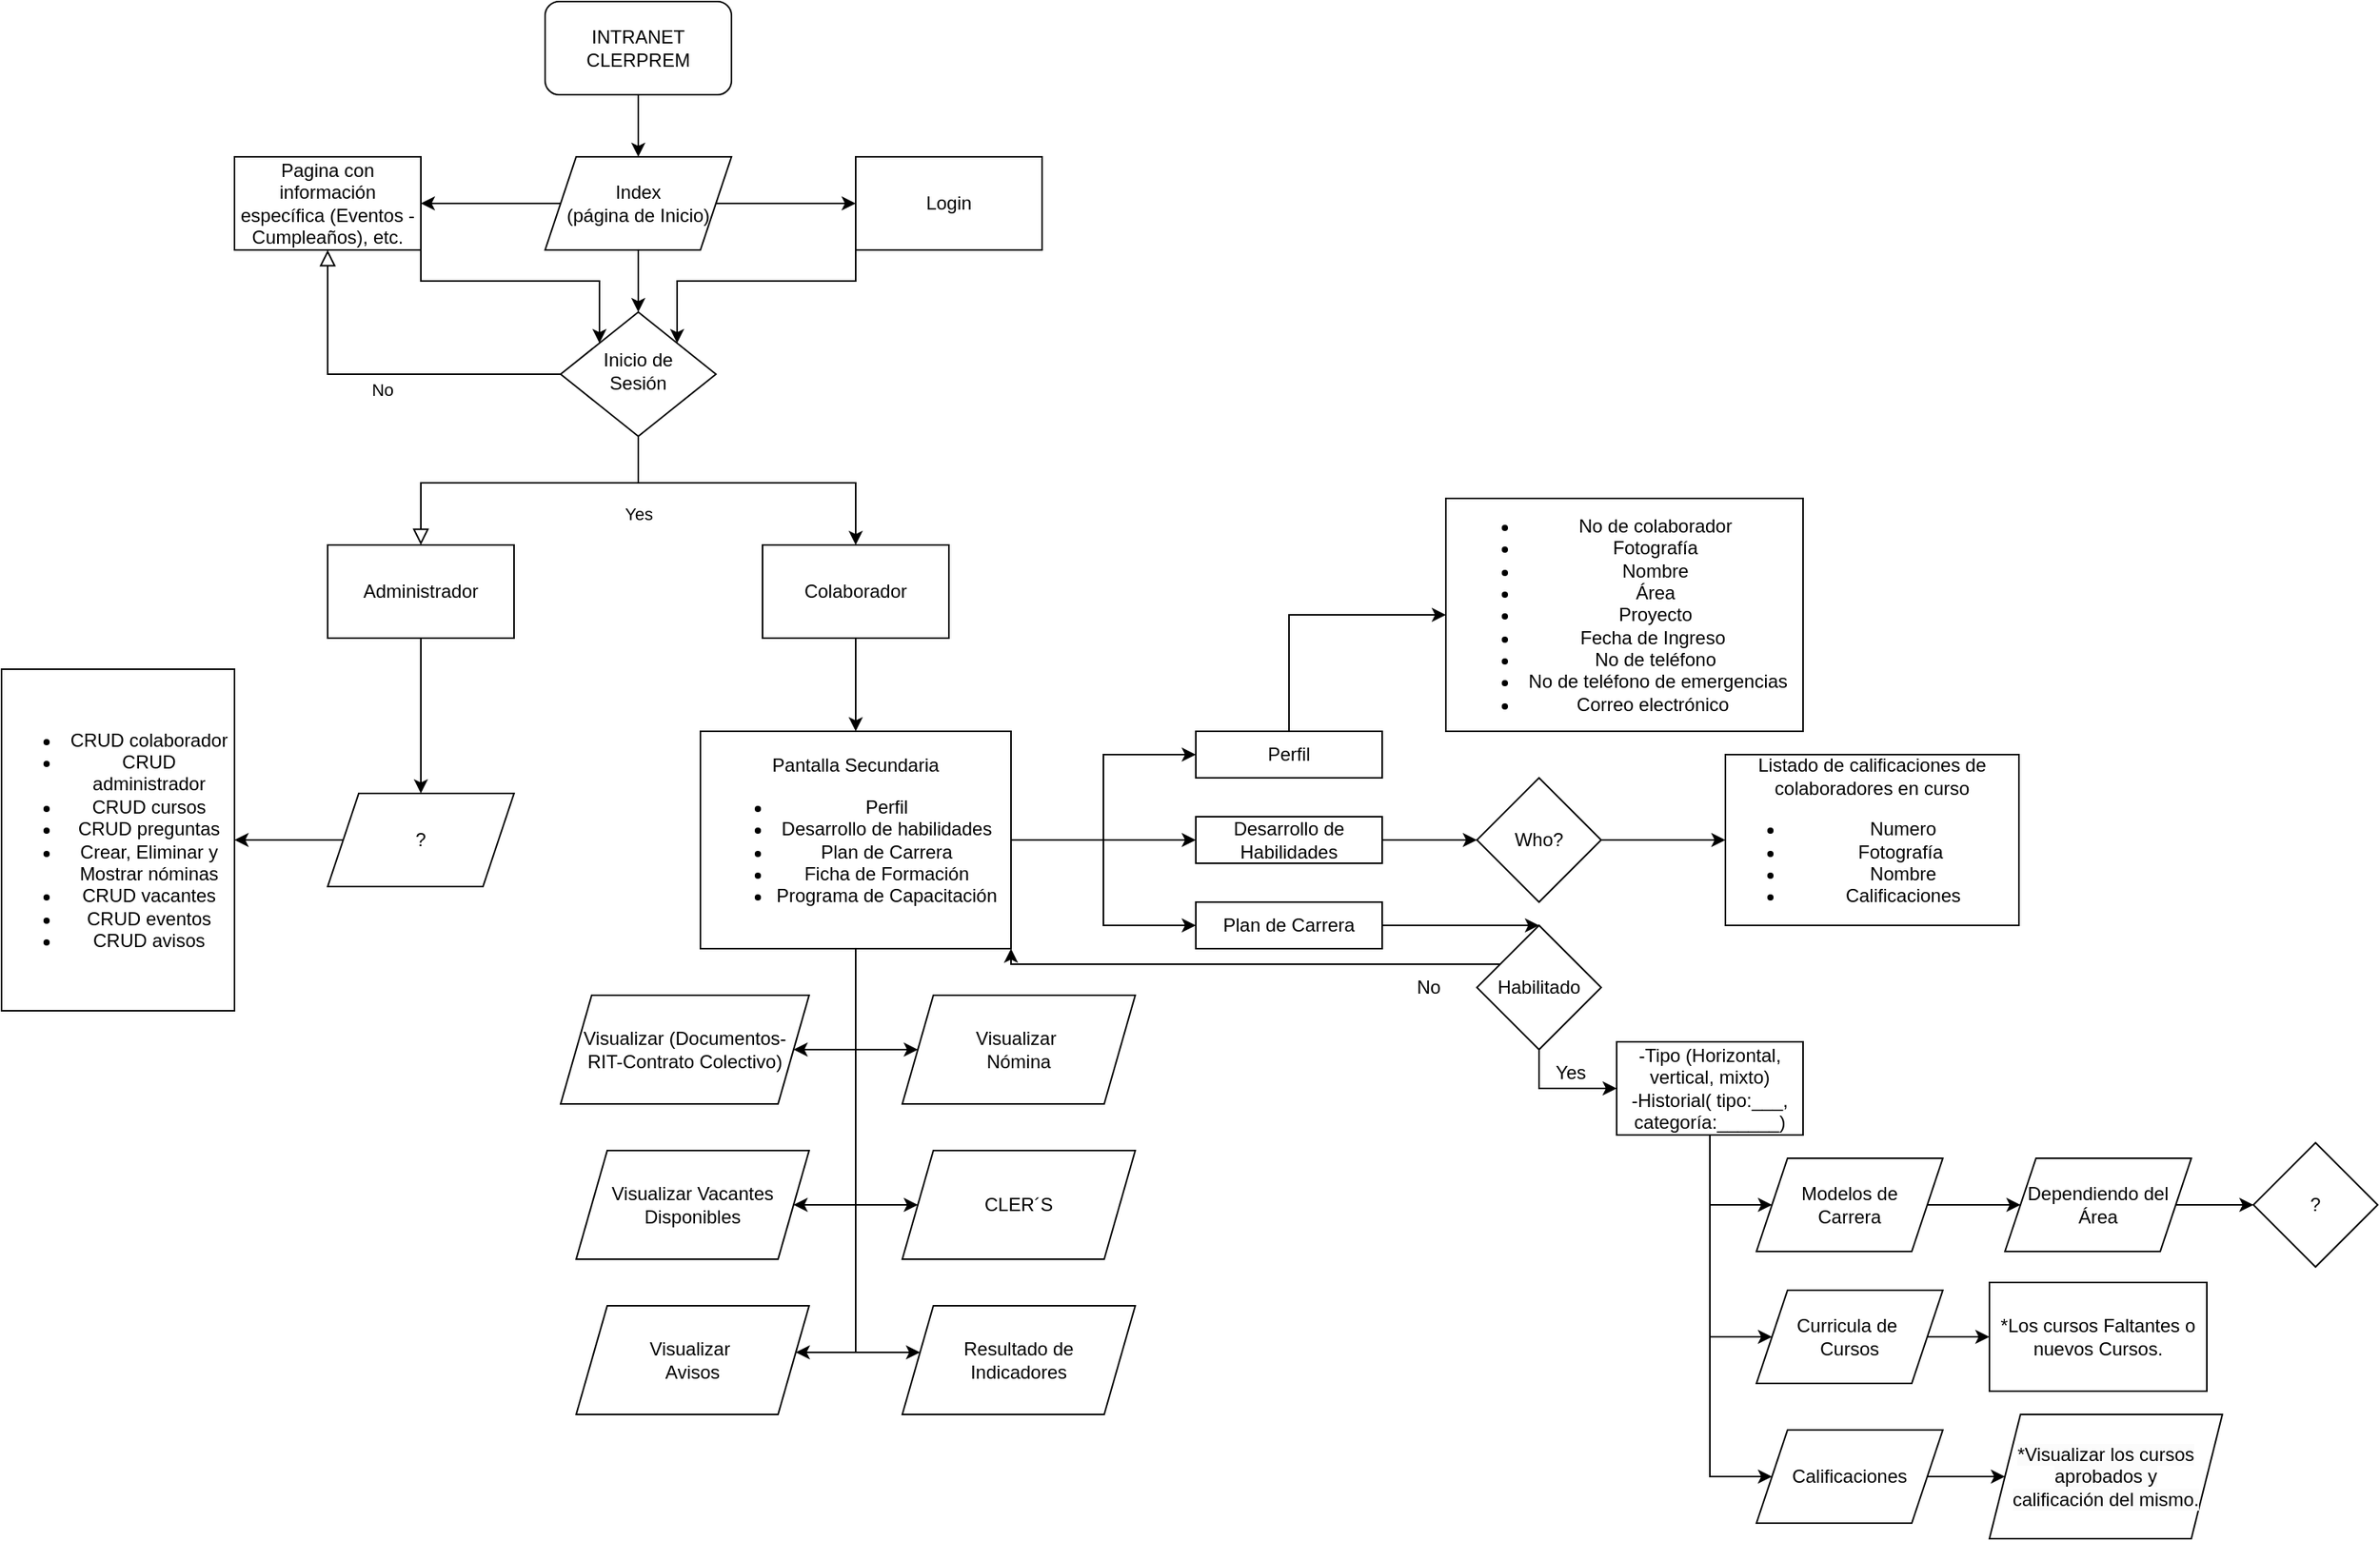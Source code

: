 <mxfile version="20.8.3" type="device"><diagram id="C5RBs43oDa-KdzZeNtuy" name="Page-1"><mxGraphModel dx="671" dy="418" grid="1" gridSize="10" guides="1" tooltips="1" connect="1" arrows="1" fold="1" page="1" pageScale="1" pageWidth="827" pageHeight="1169" math="0" shadow="0"><root><mxCell id="WIyWlLk6GJQsqaUBKTNV-0"/><mxCell id="WIyWlLk6GJQsqaUBKTNV-1" parent="WIyWlLk6GJQsqaUBKTNV-0"/><mxCell id="WIyWlLk6GJQsqaUBKTNV-4" value="Yes" style="rounded=0;html=1;jettySize=auto;orthogonalLoop=1;fontSize=11;endArrow=block;endFill=0;endSize=8;strokeWidth=1;shadow=0;labelBackgroundColor=none;edgeStyle=orthogonalEdgeStyle;entryX=0.5;entryY=0;entryDx=0;entryDy=0;" parent="WIyWlLk6GJQsqaUBKTNV-1" source="WIyWlLk6GJQsqaUBKTNV-6" target="8hSUiKrAHw4D4i0_Oq_y-15" edge="1"><mxGeometry x="-0.714" y="20" relative="1" as="geometry"><mxPoint as="offset"/><mxPoint x="440" y="340" as="targetPoint"/><Array as="points"><mxPoint x="440" y="320"/><mxPoint x="300" y="320"/></Array></mxGeometry></mxCell><mxCell id="WIyWlLk6GJQsqaUBKTNV-5" value="No" style="edgeStyle=orthogonalEdgeStyle;rounded=0;html=1;jettySize=auto;orthogonalLoop=1;fontSize=11;endArrow=block;endFill=0;endSize=8;strokeWidth=1;shadow=0;labelBackgroundColor=none;entryX=0.5;entryY=1;entryDx=0;entryDy=0;" parent="WIyWlLk6GJQsqaUBKTNV-1" source="WIyWlLk6GJQsqaUBKTNV-6" target="8hSUiKrAHw4D4i0_Oq_y-2" edge="1"><mxGeometry y="10" relative="1" as="geometry"><mxPoint as="offset"/><mxPoint x="30" y="350" as="targetPoint"/></mxGeometry></mxCell><mxCell id="8hSUiKrAHw4D4i0_Oq_y-17" style="edgeStyle=orthogonalEdgeStyle;rounded=0;orthogonalLoop=1;jettySize=auto;html=1;exitX=0.5;exitY=1;exitDx=0;exitDy=0;entryX=0.5;entryY=0;entryDx=0;entryDy=0;" parent="WIyWlLk6GJQsqaUBKTNV-1" source="WIyWlLk6GJQsqaUBKTNV-6" target="8hSUiKrAHw4D4i0_Oq_y-16" edge="1"><mxGeometry relative="1" as="geometry"><Array as="points"><mxPoint x="440" y="320"/><mxPoint x="580" y="320"/></Array></mxGeometry></mxCell><mxCell id="WIyWlLk6GJQsqaUBKTNV-6" value="Inicio de &lt;br&gt;Sesión" style="rhombus;whiteSpace=wrap;html=1;shadow=0;fontFamily=Helvetica;fontSize=12;align=center;strokeWidth=1;spacing=6;spacingTop=-4;" parent="WIyWlLk6GJQsqaUBKTNV-1" vertex="1"><mxGeometry x="390" y="210" width="100" height="80" as="geometry"/></mxCell><mxCell id="8hSUiKrAHw4D4i0_Oq_y-6" value="" style="edgeStyle=orthogonalEdgeStyle;rounded=0;orthogonalLoop=1;jettySize=auto;html=1;" parent="WIyWlLk6GJQsqaUBKTNV-1" source="8hSUiKrAHw4D4i0_Oq_y-0" target="8hSUiKrAHw4D4i0_Oq_y-1" edge="1"><mxGeometry relative="1" as="geometry"/></mxCell><mxCell id="8hSUiKrAHw4D4i0_Oq_y-0" value="INTRANET CLERPREM" style="rounded=1;whiteSpace=wrap;html=1;" parent="WIyWlLk6GJQsqaUBKTNV-1" vertex="1"><mxGeometry x="380" y="10" width="120" height="60" as="geometry"/></mxCell><mxCell id="8hSUiKrAHw4D4i0_Oq_y-3" value="" style="edgeStyle=orthogonalEdgeStyle;rounded=0;orthogonalLoop=1;jettySize=auto;html=1;" parent="WIyWlLk6GJQsqaUBKTNV-1" source="8hSUiKrAHw4D4i0_Oq_y-1" target="8hSUiKrAHw4D4i0_Oq_y-2" edge="1"><mxGeometry relative="1" as="geometry"/></mxCell><mxCell id="8hSUiKrAHw4D4i0_Oq_y-5" value="" style="edgeStyle=orthogonalEdgeStyle;rounded=0;orthogonalLoop=1;jettySize=auto;html=1;" parent="WIyWlLk6GJQsqaUBKTNV-1" source="8hSUiKrAHw4D4i0_Oq_y-1" target="8hSUiKrAHw4D4i0_Oq_y-4" edge="1"><mxGeometry relative="1" as="geometry"/></mxCell><mxCell id="8hSUiKrAHw4D4i0_Oq_y-7" value="" style="edgeStyle=orthogonalEdgeStyle;rounded=0;orthogonalLoop=1;jettySize=auto;html=1;" parent="WIyWlLk6GJQsqaUBKTNV-1" source="8hSUiKrAHw4D4i0_Oq_y-1" target="WIyWlLk6GJQsqaUBKTNV-6" edge="1"><mxGeometry relative="1" as="geometry"/></mxCell><mxCell id="8hSUiKrAHw4D4i0_Oq_y-1" value="Index&lt;br&gt;(página de Inicio)" style="shape=parallelogram;perimeter=parallelogramPerimeter;whiteSpace=wrap;html=1;fixedSize=1;" parent="WIyWlLk6GJQsqaUBKTNV-1" vertex="1"><mxGeometry x="380" y="110" width="120" height="60" as="geometry"/></mxCell><mxCell id="8hSUiKrAHw4D4i0_Oq_y-8" style="edgeStyle=orthogonalEdgeStyle;rounded=0;orthogonalLoop=1;jettySize=auto;html=1;exitX=1;exitY=1;exitDx=0;exitDy=0;entryX=0;entryY=0;entryDx=0;entryDy=0;" parent="WIyWlLk6GJQsqaUBKTNV-1" source="8hSUiKrAHw4D4i0_Oq_y-2" target="WIyWlLk6GJQsqaUBKTNV-6" edge="1"><mxGeometry relative="1" as="geometry"/></mxCell><mxCell id="8hSUiKrAHw4D4i0_Oq_y-2" value="Pagina con información específica (Eventos - Cumpleaños), etc." style="rounded=0;whiteSpace=wrap;html=1;" parent="WIyWlLk6GJQsqaUBKTNV-1" vertex="1"><mxGeometry x="180" y="110" width="120" height="60" as="geometry"/></mxCell><mxCell id="8hSUiKrAHw4D4i0_Oq_y-9" style="edgeStyle=orthogonalEdgeStyle;rounded=0;orthogonalLoop=1;jettySize=auto;html=1;exitX=0;exitY=1;exitDx=0;exitDy=0;entryX=1;entryY=0;entryDx=0;entryDy=0;" parent="WIyWlLk6GJQsqaUBKTNV-1" source="8hSUiKrAHw4D4i0_Oq_y-4" target="WIyWlLk6GJQsqaUBKTNV-6" edge="1"><mxGeometry relative="1" as="geometry"/></mxCell><mxCell id="8hSUiKrAHw4D4i0_Oq_y-4" value="Login" style="rounded=0;whiteSpace=wrap;html=1;" parent="WIyWlLk6GJQsqaUBKTNV-1" vertex="1"><mxGeometry x="580" y="110" width="120" height="60" as="geometry"/></mxCell><mxCell id="8hSUiKrAHw4D4i0_Oq_y-12" value="Visualizar (Documentos-&lt;br&gt;RIT-Contrato Colectivo)" style="shape=parallelogram;perimeter=parallelogramPerimeter;whiteSpace=wrap;html=1;fixedSize=1;" parent="WIyWlLk6GJQsqaUBKTNV-1" vertex="1"><mxGeometry x="390" y="650" width="160" height="70" as="geometry"/></mxCell><mxCell id="8hSUiKrAHw4D4i0_Oq_y-13" value="Visualizar Vacantes&lt;br&gt;Disponibles" style="shape=parallelogram;perimeter=parallelogramPerimeter;whiteSpace=wrap;html=1;fixedSize=1;" parent="WIyWlLk6GJQsqaUBKTNV-1" vertex="1"><mxGeometry x="400" y="750" width="150" height="70" as="geometry"/></mxCell><mxCell id="8hSUiKrAHw4D4i0_Oq_y-23" style="edgeStyle=orthogonalEdgeStyle;rounded=0;orthogonalLoop=1;jettySize=auto;html=1;exitX=0.5;exitY=1;exitDx=0;exitDy=0;entryX=1;entryY=0.5;entryDx=0;entryDy=0;" parent="WIyWlLk6GJQsqaUBKTNV-1" source="8hSUiKrAHw4D4i0_Oq_y-14" target="8hSUiKrAHw4D4i0_Oq_y-12" edge="1"><mxGeometry relative="1" as="geometry"><Array as="points"><mxPoint x="580" y="685"/></Array></mxGeometry></mxCell><mxCell id="8hSUiKrAHw4D4i0_Oq_y-24" style="edgeStyle=orthogonalEdgeStyle;rounded=0;orthogonalLoop=1;jettySize=auto;html=1;exitX=0.5;exitY=1;exitDx=0;exitDy=0;entryX=0;entryY=0.5;entryDx=0;entryDy=0;" parent="WIyWlLk6GJQsqaUBKTNV-1" source="8hSUiKrAHw4D4i0_Oq_y-14" target="8hSUiKrAHw4D4i0_Oq_y-20" edge="1"><mxGeometry relative="1" as="geometry"><Array as="points"><mxPoint x="580" y="685"/></Array></mxGeometry></mxCell><mxCell id="8hSUiKrAHw4D4i0_Oq_y-27" style="edgeStyle=orthogonalEdgeStyle;rounded=0;orthogonalLoop=1;jettySize=auto;html=1;exitX=0.5;exitY=1;exitDx=0;exitDy=0;entryX=1;entryY=0.5;entryDx=0;entryDy=0;" parent="WIyWlLk6GJQsqaUBKTNV-1" source="8hSUiKrAHw4D4i0_Oq_y-14" target="8hSUiKrAHw4D4i0_Oq_y-13" edge="1"><mxGeometry relative="1" as="geometry"><Array as="points"><mxPoint x="580" y="785"/></Array></mxGeometry></mxCell><mxCell id="8hSUiKrAHw4D4i0_Oq_y-28" style="edgeStyle=orthogonalEdgeStyle;rounded=0;orthogonalLoop=1;jettySize=auto;html=1;exitX=0.5;exitY=1;exitDx=0;exitDy=0;entryX=0;entryY=0.5;entryDx=0;entryDy=0;" parent="WIyWlLk6GJQsqaUBKTNV-1" source="8hSUiKrAHw4D4i0_Oq_y-14" target="8hSUiKrAHw4D4i0_Oq_y-25" edge="1"><mxGeometry relative="1" as="geometry"><Array as="points"><mxPoint x="580" y="785"/></Array></mxGeometry></mxCell><mxCell id="8hSUiKrAHw4D4i0_Oq_y-30" style="edgeStyle=orthogonalEdgeStyle;rounded=0;orthogonalLoop=1;jettySize=auto;html=1;exitX=0.5;exitY=1;exitDx=0;exitDy=0;" parent="WIyWlLk6GJQsqaUBKTNV-1" source="8hSUiKrAHw4D4i0_Oq_y-14" target="8hSUiKrAHw4D4i0_Oq_y-19" edge="1"><mxGeometry relative="1" as="geometry"><Array as="points"><mxPoint x="580" y="880"/></Array></mxGeometry></mxCell><mxCell id="8hSUiKrAHw4D4i0_Oq_y-31" style="edgeStyle=orthogonalEdgeStyle;rounded=0;orthogonalLoop=1;jettySize=auto;html=1;exitX=0.5;exitY=1;exitDx=0;exitDy=0;" parent="WIyWlLk6GJQsqaUBKTNV-1" source="8hSUiKrAHw4D4i0_Oq_y-14" target="8hSUiKrAHw4D4i0_Oq_y-26" edge="1"><mxGeometry relative="1" as="geometry"><Array as="points"><mxPoint x="580" y="880"/></Array></mxGeometry></mxCell><mxCell id="8hSUiKrAHw4D4i0_Oq_y-37" style="edgeStyle=orthogonalEdgeStyle;rounded=0;orthogonalLoop=1;jettySize=auto;html=1;exitX=1;exitY=0.5;exitDx=0;exitDy=0;entryX=0;entryY=0.5;entryDx=0;entryDy=0;" parent="WIyWlLk6GJQsqaUBKTNV-1" source="8hSUiKrAHw4D4i0_Oq_y-14" target="8hSUiKrAHw4D4i0_Oq_y-33" edge="1"><mxGeometry relative="1" as="geometry"/></mxCell><mxCell id="8hSUiKrAHw4D4i0_Oq_y-38" style="edgeStyle=orthogonalEdgeStyle;rounded=0;orthogonalLoop=1;jettySize=auto;html=1;exitX=1;exitY=0.5;exitDx=0;exitDy=0;" parent="WIyWlLk6GJQsqaUBKTNV-1" source="8hSUiKrAHw4D4i0_Oq_y-14" target="8hSUiKrAHw4D4i0_Oq_y-36" edge="1"><mxGeometry relative="1" as="geometry"/></mxCell><mxCell id="8hSUiKrAHw4D4i0_Oq_y-39" style="edgeStyle=orthogonalEdgeStyle;rounded=0;orthogonalLoop=1;jettySize=auto;html=1;exitX=1;exitY=0.5;exitDx=0;exitDy=0;" parent="WIyWlLk6GJQsqaUBKTNV-1" source="8hSUiKrAHw4D4i0_Oq_y-14" target="8hSUiKrAHw4D4i0_Oq_y-35" edge="1"><mxGeometry relative="1" as="geometry"/></mxCell><mxCell id="8hSUiKrAHw4D4i0_Oq_y-14" value="Pantalla Secundaria&lt;br&gt;&lt;ul&gt;&lt;li&gt;Perfil&lt;/li&gt;&lt;li&gt;Desarrollo de habilidades&lt;/li&gt;&lt;li&gt;Plan de Carrera&lt;/li&gt;&lt;li style=&quot;border-color: var(--border-color);&quot;&gt;Ficha de Formación&lt;/li&gt;&lt;li&gt;Programa de Capacitación&lt;/li&gt;&lt;/ul&gt;" style="rounded=0;whiteSpace=wrap;html=1;" parent="WIyWlLk6GJQsqaUBKTNV-1" vertex="1"><mxGeometry x="480" y="480" width="200" height="140" as="geometry"/></mxCell><mxCell id="ofZO0riGIKCglz-cl6_b-31" value="" style="edgeStyle=orthogonalEdgeStyle;rounded=0;orthogonalLoop=1;jettySize=auto;html=1;" edge="1" parent="WIyWlLk6GJQsqaUBKTNV-1" source="8hSUiKrAHw4D4i0_Oq_y-15" target="ofZO0riGIKCglz-cl6_b-30"><mxGeometry relative="1" as="geometry"/></mxCell><mxCell id="8hSUiKrAHw4D4i0_Oq_y-15" value="Administrador" style="rounded=0;whiteSpace=wrap;html=1;" parent="WIyWlLk6GJQsqaUBKTNV-1" vertex="1"><mxGeometry x="240" y="360" width="120" height="60" as="geometry"/></mxCell><mxCell id="8hSUiKrAHw4D4i0_Oq_y-18" value="" style="edgeStyle=orthogonalEdgeStyle;rounded=0;orthogonalLoop=1;jettySize=auto;html=1;" parent="WIyWlLk6GJQsqaUBKTNV-1" source="8hSUiKrAHw4D4i0_Oq_y-16" target="8hSUiKrAHw4D4i0_Oq_y-14" edge="1"><mxGeometry relative="1" as="geometry"/></mxCell><mxCell id="8hSUiKrAHw4D4i0_Oq_y-16" value="Colaborador" style="rounded=0;whiteSpace=wrap;html=1;" parent="WIyWlLk6GJQsqaUBKTNV-1" vertex="1"><mxGeometry x="520" y="360" width="120" height="60" as="geometry"/></mxCell><mxCell id="8hSUiKrAHw4D4i0_Oq_y-19" value="Visualizar&amp;nbsp;&lt;br&gt;Avisos" style="shape=parallelogram;perimeter=parallelogramPerimeter;whiteSpace=wrap;html=1;fixedSize=1;" parent="WIyWlLk6GJQsqaUBKTNV-1" vertex="1"><mxGeometry x="400" y="850" width="150" height="70" as="geometry"/></mxCell><mxCell id="8hSUiKrAHw4D4i0_Oq_y-20" value="Visualizar&amp;nbsp;&lt;br&gt;Nómina" style="shape=parallelogram;perimeter=parallelogramPerimeter;whiteSpace=wrap;html=1;fixedSize=1;" parent="WIyWlLk6GJQsqaUBKTNV-1" vertex="1"><mxGeometry x="610" y="650" width="150" height="70" as="geometry"/></mxCell><mxCell id="8hSUiKrAHw4D4i0_Oq_y-25" value="CLER´S" style="shape=parallelogram;perimeter=parallelogramPerimeter;whiteSpace=wrap;html=1;fixedSize=1;" parent="WIyWlLk6GJQsqaUBKTNV-1" vertex="1"><mxGeometry x="610" y="750" width="150" height="70" as="geometry"/></mxCell><mxCell id="8hSUiKrAHw4D4i0_Oq_y-26" value="Resultado de &lt;br&gt;Indicadores" style="shape=parallelogram;perimeter=parallelogramPerimeter;whiteSpace=wrap;html=1;fixedSize=1;" parent="WIyWlLk6GJQsqaUBKTNV-1" vertex="1"><mxGeometry x="610" y="850" width="150" height="70" as="geometry"/></mxCell><mxCell id="8hSUiKrAHw4D4i0_Oq_y-41" style="edgeStyle=orthogonalEdgeStyle;rounded=0;orthogonalLoop=1;jettySize=auto;html=1;exitX=0.5;exitY=0;exitDx=0;exitDy=0;entryX=0;entryY=0.5;entryDx=0;entryDy=0;" parent="WIyWlLk6GJQsqaUBKTNV-1" source="8hSUiKrAHw4D4i0_Oq_y-33" target="8hSUiKrAHw4D4i0_Oq_y-40" edge="1"><mxGeometry relative="1" as="geometry"/></mxCell><mxCell id="8hSUiKrAHw4D4i0_Oq_y-33" value="Perfil" style="rounded=0;whiteSpace=wrap;html=1;" parent="WIyWlLk6GJQsqaUBKTNV-1" vertex="1"><mxGeometry x="799" y="480" width="120" height="30" as="geometry"/></mxCell><mxCell id="ofZO0riGIKCglz-cl6_b-5" style="edgeStyle=orthogonalEdgeStyle;rounded=0;orthogonalLoop=1;jettySize=auto;html=1;entryX=0.5;entryY=0;entryDx=0;entryDy=0;" edge="1" parent="WIyWlLk6GJQsqaUBKTNV-1" source="8hSUiKrAHw4D4i0_Oq_y-35" target="ofZO0riGIKCglz-cl6_b-4"><mxGeometry relative="1" as="geometry"><Array as="points"><mxPoint x="970" y="605"/><mxPoint x="970" y="605"/></Array></mxGeometry></mxCell><mxCell id="8hSUiKrAHw4D4i0_Oq_y-35" value="Plan de Carrera" style="rounded=0;whiteSpace=wrap;html=1;" parent="WIyWlLk6GJQsqaUBKTNV-1" vertex="1"><mxGeometry x="799" y="590" width="120" height="30" as="geometry"/></mxCell><mxCell id="ofZO0riGIKCglz-cl6_b-1" value="" style="edgeStyle=orthogonalEdgeStyle;rounded=0;orthogonalLoop=1;jettySize=auto;html=1;" edge="1" parent="WIyWlLk6GJQsqaUBKTNV-1" source="8hSUiKrAHw4D4i0_Oq_y-36" target="ofZO0riGIKCglz-cl6_b-0"><mxGeometry relative="1" as="geometry"/></mxCell><mxCell id="8hSUiKrAHw4D4i0_Oq_y-36" value="Desarrollo de Habilidades" style="rounded=0;whiteSpace=wrap;html=1;" parent="WIyWlLk6GJQsqaUBKTNV-1" vertex="1"><mxGeometry x="799" y="535" width="120" height="30" as="geometry"/></mxCell><mxCell id="8hSUiKrAHw4D4i0_Oq_y-40" value="&lt;ul&gt;&lt;li&gt;No de colaborador&lt;/li&gt;&lt;li&gt;Fotografía&lt;/li&gt;&lt;li&gt;Nombre&lt;/li&gt;&lt;li&gt;Área&lt;/li&gt;&lt;li&gt;Proyecto&lt;/li&gt;&lt;li&gt;Fecha de Ingreso&amp;nbsp;&lt;/li&gt;&lt;li&gt;No de teléfono&lt;/li&gt;&lt;li&gt;&amp;nbsp;No de teléfono de emergencias&lt;/li&gt;&lt;li&gt;Correo electrónico&amp;nbsp;&lt;/li&gt;&lt;/ul&gt;" style="rounded=0;whiteSpace=wrap;html=1;" parent="WIyWlLk6GJQsqaUBKTNV-1" vertex="1"><mxGeometry x="960" y="330" width="230" height="150" as="geometry"/></mxCell><mxCell id="ofZO0riGIKCglz-cl6_b-3" value="" style="edgeStyle=orthogonalEdgeStyle;rounded=0;orthogonalLoop=1;jettySize=auto;html=1;" edge="1" parent="WIyWlLk6GJQsqaUBKTNV-1" source="ofZO0riGIKCglz-cl6_b-0" target="ofZO0riGIKCglz-cl6_b-2"><mxGeometry relative="1" as="geometry"/></mxCell><mxCell id="ofZO0riGIKCglz-cl6_b-0" value="Who?" style="rhombus;whiteSpace=wrap;html=1;" vertex="1" parent="WIyWlLk6GJQsqaUBKTNV-1"><mxGeometry x="980" y="510" width="80" height="80" as="geometry"/></mxCell><mxCell id="ofZO0riGIKCglz-cl6_b-2" value="Listado de calificaciones de colaboradores en curso&lt;br&gt;&lt;ul&gt;&lt;li&gt;Numero&lt;/li&gt;&lt;li&gt;Fotografía&amp;nbsp;&lt;/li&gt;&lt;li&gt;Nombre&lt;/li&gt;&lt;li&gt;Calificaciones&lt;/li&gt;&lt;/ul&gt;" style="rounded=0;whiteSpace=wrap;html=1;" vertex="1" parent="WIyWlLk6GJQsqaUBKTNV-1"><mxGeometry x="1140" y="495" width="189" height="110" as="geometry"/></mxCell><mxCell id="ofZO0riGIKCglz-cl6_b-6" style="edgeStyle=orthogonalEdgeStyle;rounded=0;orthogonalLoop=1;jettySize=auto;html=1;exitX=0.5;exitY=1;exitDx=0;exitDy=0;entryX=1;entryY=1;entryDx=0;entryDy=0;" edge="1" parent="WIyWlLk6GJQsqaUBKTNV-1" source="ofZO0riGIKCglz-cl6_b-4" target="8hSUiKrAHw4D4i0_Oq_y-14"><mxGeometry relative="1" as="geometry"><Array as="points"><mxPoint x="1020" y="630"/><mxPoint x="680" y="630"/></Array></mxGeometry></mxCell><mxCell id="ofZO0riGIKCglz-cl6_b-13" style="edgeStyle=orthogonalEdgeStyle;rounded=0;orthogonalLoop=1;jettySize=auto;html=1;exitX=0.5;exitY=1;exitDx=0;exitDy=0;entryX=0;entryY=0.5;entryDx=0;entryDy=0;" edge="1" parent="WIyWlLk6GJQsqaUBKTNV-1" source="ofZO0riGIKCglz-cl6_b-4" target="ofZO0riGIKCglz-cl6_b-11"><mxGeometry relative="1" as="geometry"/></mxCell><mxCell id="ofZO0riGIKCglz-cl6_b-4" value="Habilitado" style="rhombus;whiteSpace=wrap;html=1;" vertex="1" parent="WIyWlLk6GJQsqaUBKTNV-1"><mxGeometry x="980" y="605" width="80" height="80" as="geometry"/></mxCell><mxCell id="ofZO0riGIKCglz-cl6_b-7" value="No" style="text;html=1;strokeColor=none;fillColor=none;align=center;verticalAlign=middle;whiteSpace=wrap;rounded=0;" vertex="1" parent="WIyWlLk6GJQsqaUBKTNV-1"><mxGeometry x="919" y="630" width="60" height="30" as="geometry"/></mxCell><mxCell id="ofZO0riGIKCglz-cl6_b-9" value="Yes" style="text;html=1;align=center;verticalAlign=middle;resizable=0;points=[];autosize=1;strokeColor=none;fillColor=none;" vertex="1" parent="WIyWlLk6GJQsqaUBKTNV-1"><mxGeometry x="1020" y="685" width="40" height="30" as="geometry"/></mxCell><mxCell id="ofZO0riGIKCglz-cl6_b-17" style="edgeStyle=orthogonalEdgeStyle;rounded=0;orthogonalLoop=1;jettySize=auto;html=1;exitX=0.5;exitY=1;exitDx=0;exitDy=0;entryX=0;entryY=0.5;entryDx=0;entryDy=0;" edge="1" parent="WIyWlLk6GJQsqaUBKTNV-1" source="ofZO0riGIKCglz-cl6_b-11" target="ofZO0riGIKCglz-cl6_b-14"><mxGeometry relative="1" as="geometry"><Array as="points"><mxPoint x="1130" y="785"/></Array></mxGeometry></mxCell><mxCell id="ofZO0riGIKCglz-cl6_b-18" style="edgeStyle=orthogonalEdgeStyle;rounded=0;orthogonalLoop=1;jettySize=auto;html=1;exitX=0.5;exitY=1;exitDx=0;exitDy=0;entryX=0;entryY=0.5;entryDx=0;entryDy=0;" edge="1" parent="WIyWlLk6GJQsqaUBKTNV-1" source="ofZO0riGIKCglz-cl6_b-11" target="ofZO0riGIKCglz-cl6_b-15"><mxGeometry relative="1" as="geometry"><Array as="points"><mxPoint x="1130" y="870"/></Array></mxGeometry></mxCell><mxCell id="ofZO0riGIKCglz-cl6_b-19" style="edgeStyle=orthogonalEdgeStyle;rounded=0;orthogonalLoop=1;jettySize=auto;html=1;exitX=0.5;exitY=1;exitDx=0;exitDy=0;entryX=0;entryY=0.5;entryDx=0;entryDy=0;" edge="1" parent="WIyWlLk6GJQsqaUBKTNV-1" source="ofZO0riGIKCglz-cl6_b-11" target="ofZO0riGIKCglz-cl6_b-16"><mxGeometry relative="1" as="geometry"><Array as="points"><mxPoint x="1130" y="960"/></Array></mxGeometry></mxCell><mxCell id="ofZO0riGIKCglz-cl6_b-11" value="-Tipo (Horizontal, vertical, mixto)&lt;br&gt;-Historial( tipo:___, categoría:______)" style="rounded=0;whiteSpace=wrap;html=1;" vertex="1" parent="WIyWlLk6GJQsqaUBKTNV-1"><mxGeometry x="1070" y="680" width="120" height="60" as="geometry"/></mxCell><mxCell id="ofZO0riGIKCglz-cl6_b-27" value="" style="edgeStyle=orthogonalEdgeStyle;rounded=0;orthogonalLoop=1;jettySize=auto;html=1;" edge="1" parent="WIyWlLk6GJQsqaUBKTNV-1" source="ofZO0riGIKCglz-cl6_b-14" target="ofZO0riGIKCglz-cl6_b-26"><mxGeometry relative="1" as="geometry"/></mxCell><mxCell id="ofZO0riGIKCglz-cl6_b-14" value="Modelos de &lt;br&gt;Carrera" style="shape=parallelogram;perimeter=parallelogramPerimeter;whiteSpace=wrap;html=1;fixedSize=1;" vertex="1" parent="WIyWlLk6GJQsqaUBKTNV-1"><mxGeometry x="1160" y="755" width="120" height="60" as="geometry"/></mxCell><mxCell id="ofZO0riGIKCglz-cl6_b-21" value="" style="edgeStyle=orthogonalEdgeStyle;rounded=0;orthogonalLoop=1;jettySize=auto;html=1;" edge="1" parent="WIyWlLk6GJQsqaUBKTNV-1" source="ofZO0riGIKCglz-cl6_b-15" target="ofZO0riGIKCglz-cl6_b-20"><mxGeometry relative="1" as="geometry"/></mxCell><mxCell id="ofZO0riGIKCglz-cl6_b-15" value="Curricula de&amp;nbsp;&lt;br&gt;Cursos" style="shape=parallelogram;perimeter=parallelogramPerimeter;whiteSpace=wrap;html=1;fixedSize=1;" vertex="1" parent="WIyWlLk6GJQsqaUBKTNV-1"><mxGeometry x="1160" y="840" width="120" height="60" as="geometry"/></mxCell><mxCell id="ofZO0riGIKCglz-cl6_b-24" value="" style="edgeStyle=orthogonalEdgeStyle;rounded=0;orthogonalLoop=1;jettySize=auto;html=1;" edge="1" parent="WIyWlLk6GJQsqaUBKTNV-1" source="ofZO0riGIKCglz-cl6_b-16" target="ofZO0riGIKCglz-cl6_b-23"><mxGeometry relative="1" as="geometry"/></mxCell><mxCell id="ofZO0riGIKCglz-cl6_b-16" value="Calificaciones" style="shape=parallelogram;perimeter=parallelogramPerimeter;whiteSpace=wrap;html=1;fixedSize=1;" vertex="1" parent="WIyWlLk6GJQsqaUBKTNV-1"><mxGeometry x="1160" y="930" width="120" height="60" as="geometry"/></mxCell><mxCell id="ofZO0riGIKCglz-cl6_b-20" value="*Los cursos Faltantes o nuevos Cursos." style="rounded=0;whiteSpace=wrap;html=1;" vertex="1" parent="WIyWlLk6GJQsqaUBKTNV-1"><mxGeometry x="1310" y="835" width="140" height="70" as="geometry"/></mxCell><mxCell id="ofZO0riGIKCglz-cl6_b-23" value="&lt;span style=&quot;color: rgb(0, 0, 0); font-family: Helvetica; font-size: 12px; font-style: normal; font-variant-ligatures: normal; font-variant-caps: normal; font-weight: 400; letter-spacing: normal; orphans: 2; text-align: center; text-indent: 0px; text-transform: none; widows: 2; word-spacing: 0px; -webkit-text-stroke-width: 0px; background-color: rgb(251, 251, 251); text-decoration-thickness: initial; text-decoration-style: initial; text-decoration-color: initial; float: none; display: inline !important;&quot;&gt;*Visualizar los cursos aprobados y &lt;br&gt;calificación del mismo.&lt;/span&gt;&lt;br&gt;" style="shape=parallelogram;perimeter=parallelogramPerimeter;whiteSpace=wrap;html=1;fixedSize=1;" vertex="1" parent="WIyWlLk6GJQsqaUBKTNV-1"><mxGeometry x="1310" y="920" width="150" height="80" as="geometry"/></mxCell><mxCell id="ofZO0riGIKCglz-cl6_b-29" value="" style="edgeStyle=orthogonalEdgeStyle;rounded=0;orthogonalLoop=1;jettySize=auto;html=1;" edge="1" parent="WIyWlLk6GJQsqaUBKTNV-1" source="ofZO0riGIKCglz-cl6_b-26" target="ofZO0riGIKCglz-cl6_b-28"><mxGeometry relative="1" as="geometry"/></mxCell><mxCell id="ofZO0riGIKCglz-cl6_b-26" value="Dependiendo del Área" style="shape=parallelogram;perimeter=parallelogramPerimeter;whiteSpace=wrap;html=1;fixedSize=1;" vertex="1" parent="WIyWlLk6GJQsqaUBKTNV-1"><mxGeometry x="1320" y="755" width="120" height="60" as="geometry"/></mxCell><mxCell id="ofZO0riGIKCglz-cl6_b-28" value="?" style="rhombus;whiteSpace=wrap;html=1;" vertex="1" parent="WIyWlLk6GJQsqaUBKTNV-1"><mxGeometry x="1480" y="745" width="80" height="80" as="geometry"/></mxCell><mxCell id="ofZO0riGIKCglz-cl6_b-33" value="" style="edgeStyle=orthogonalEdgeStyle;rounded=0;orthogonalLoop=1;jettySize=auto;html=1;" edge="1" parent="WIyWlLk6GJQsqaUBKTNV-1" source="ofZO0riGIKCglz-cl6_b-30" target="ofZO0riGIKCglz-cl6_b-32"><mxGeometry relative="1" as="geometry"/></mxCell><mxCell id="ofZO0riGIKCglz-cl6_b-30" value="?" style="shape=parallelogram;perimeter=parallelogramPerimeter;whiteSpace=wrap;html=1;fixedSize=1;" vertex="1" parent="WIyWlLk6GJQsqaUBKTNV-1"><mxGeometry x="240" y="520" width="120" height="60" as="geometry"/></mxCell><mxCell id="ofZO0riGIKCglz-cl6_b-32" value="&lt;ul&gt;&lt;li&gt;CRUD colaborador&lt;/li&gt;&lt;li&gt;CRUD administrador&lt;/li&gt;&lt;li&gt;CRUD cursos&lt;/li&gt;&lt;li&gt;CRUD preguntas&lt;/li&gt;&lt;li&gt;Crear, Eliminar y Mostrar nóminas&lt;/li&gt;&lt;li&gt;CRUD vacantes&lt;/li&gt;&lt;li&gt;CRUD eventos&lt;/li&gt;&lt;li&gt;CRUD avisos&lt;/li&gt;&lt;/ul&gt;" style="rounded=0;whiteSpace=wrap;html=1;" vertex="1" parent="WIyWlLk6GJQsqaUBKTNV-1"><mxGeometry x="30" y="440" width="150" height="220" as="geometry"/></mxCell></root></mxGraphModel></diagram></mxfile>